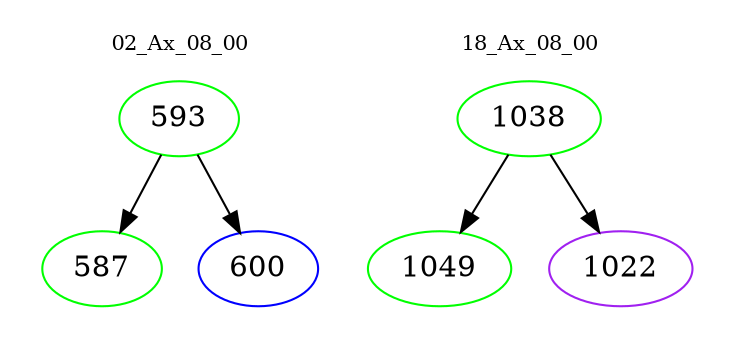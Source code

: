 digraph{
subgraph cluster_0 {
color = white
label = "02_Ax_08_00";
fontsize=10;
T0_593 [label="593", color="green"]
T0_593 -> T0_587 [color="black"]
T0_587 [label="587", color="green"]
T0_593 -> T0_600 [color="black"]
T0_600 [label="600", color="blue"]
}
subgraph cluster_1 {
color = white
label = "18_Ax_08_00";
fontsize=10;
T1_1038 [label="1038", color="green"]
T1_1038 -> T1_1049 [color="black"]
T1_1049 [label="1049", color="green"]
T1_1038 -> T1_1022 [color="black"]
T1_1022 [label="1022", color="purple"]
}
}
